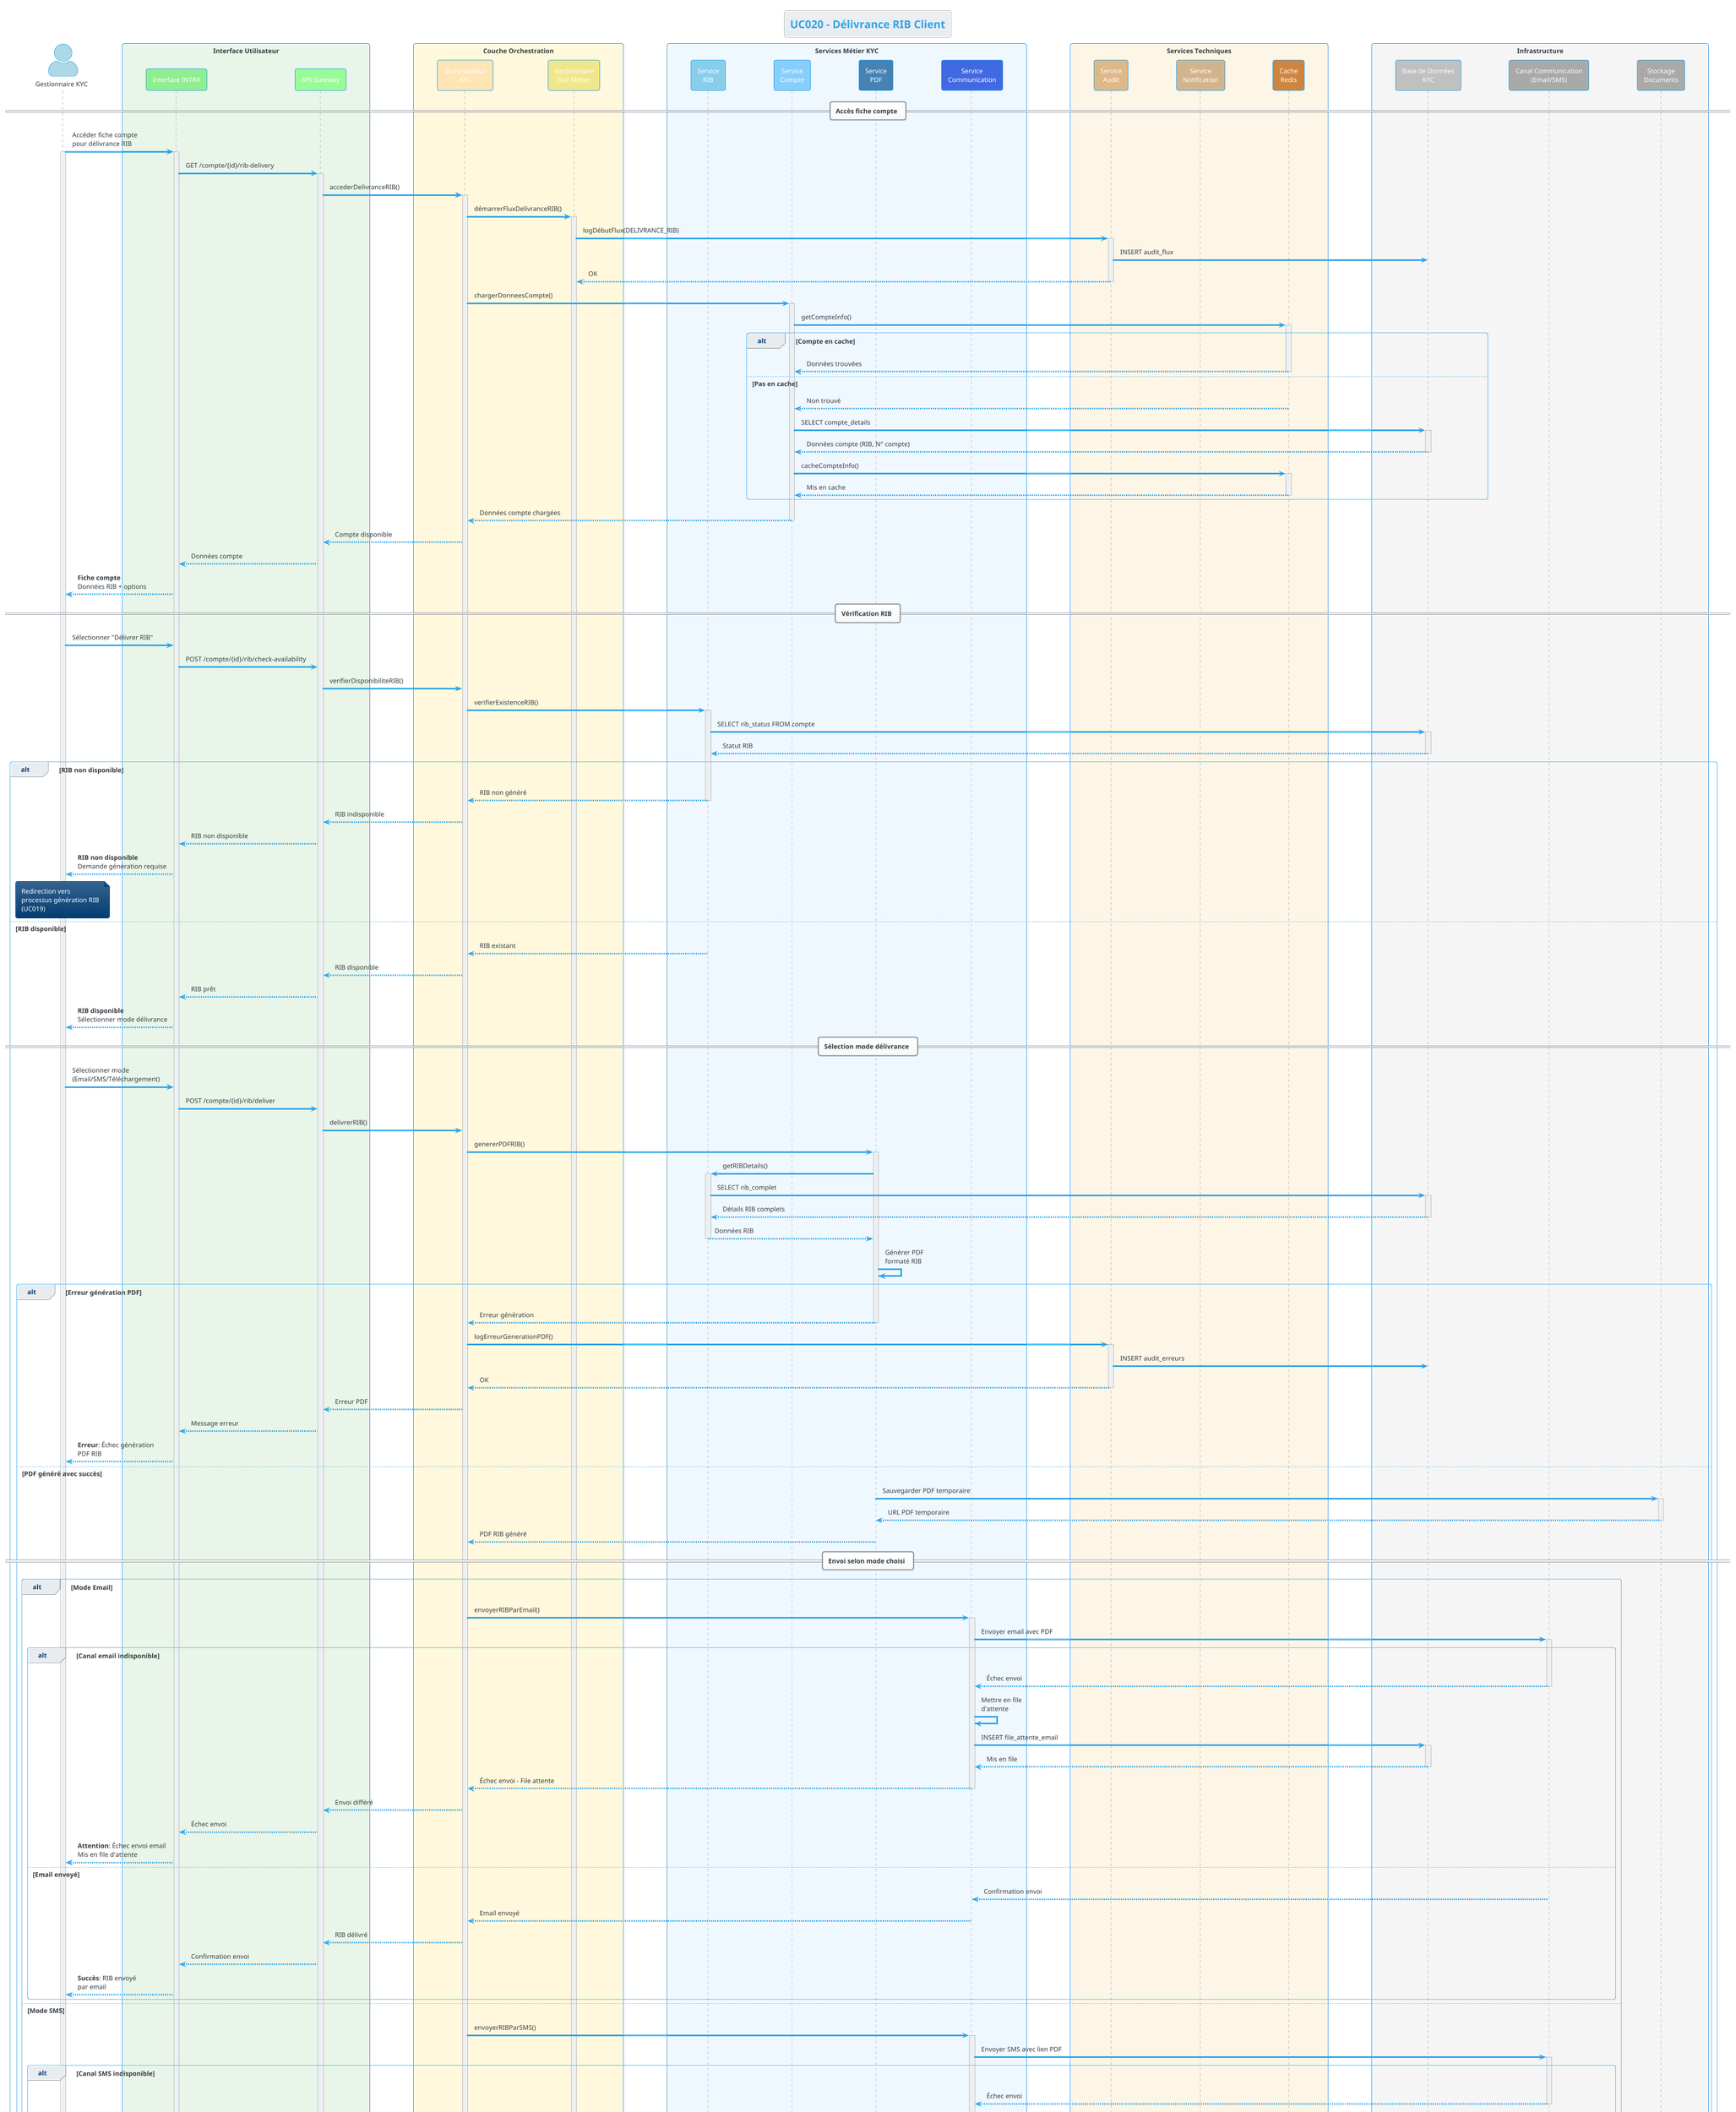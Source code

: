 @startuml UC020
!theme cerulean

title UC020 - Délivrance RIB Client
skinparam actorStyle awesome
skinparam sequenceBoxBorderColor #1E88E5
skinparam participantBackgroundColor #E3F2FD
skinparam lifeline {
    BackgroundColor #BBDEFB
}

' Acteurs externes
actor "Gestionnaire KYC" as Gestionnaire #LightBlue

' Couche présentation
box "Interface Utilisateur" #E8F5E8
    participant "Interface INTRA" as WebUI #90EE90
    participant "API Gateway" as Gateway #98FB98
end box

' Couche orchestration
box "Couche Orchestration" #FFF8DC
    participant "Orchestrateur\nKYC" as Orchestrator #FFE4B5
    participant "Gestionnaire\nFlux Métier" as FluxManager #F0E68C
end box

' Services métier
box "Services Métier KYC" #F0F8FF
    participant "Service\nRIB" as RIBService #87CEEB
    participant "Service\nCompte" as CompteService #87CEFA
    participant "Service\nPDF" as PDFService #4682B4
    participant "Service\nCommunication" as CommunicationService #4169E1
end box

' Services techniques
box "Services Techniques" #FDF5E6
    participant "Service\nAudit" as AuditService #DEB887
    participant "Service\nNotification" as NotificationService #D2B48C
    participant "Cache\nRedis" as CacheService #CD853F
end box

' Infrastructure
box "Infrastructure" #F5F5F5
    participant "Base de Données\nKYC" as DB #C0C0C0
    participant "Canal Communication\n(Email/SMS)" as Canal #A9A9A9
    participant "Stockage\nDocuments" as Storage #A9A9A9
end box

== Accès fiche compte ==

Gestionnaire -> WebUI : Accéder fiche compte\npour délivrance RIB
activate Gestionnaire
activate WebUI

WebUI -> Gateway : GET /compte/{id}/rib-delivery
activate Gateway

Gateway -> Orchestrator : accederDelivranceRIB()
activate Orchestrator

Orchestrator -> FluxManager : démarrerFluxDelivranceRIB()
activate FluxManager

FluxManager -> AuditService : logDébutFlux(DELIVRANCE_RIB)
activate AuditService
AuditService -> DB : INSERT audit_flux
AuditService --> FluxManager : OK
deactivate AuditService

' Chargement données compte
Orchestrator -> CompteService : chargerDonneesCompte()
activate CompteService

CompteService -> CacheService : getCompteInfo()
activate CacheService

alt Compte en cache
    CacheService --> CompteService : Données trouvées
    deactivate CacheService
    
else Pas en cache
    CacheService --> CompteService : Non trouvé
    deactivate CacheService
    
    CompteService -> DB : SELECT compte_details
    activate DB
    DB --> CompteService : Données compte (RIB, N° compte)
    deactivate DB
    
    CompteService -> CacheService : cacheCompteInfo()
    activate CacheService
    CacheService --> CompteService : Mis en cache
    deactivate CacheService
end

CompteService --> Orchestrator : Données compte chargées
deactivate CompteService

Orchestrator --> Gateway : Compte disponible
Gateway --> WebUI : Données compte
WebUI --> Gestionnaire : **Fiche compte**\nDonnées RIB + options

== Vérification RIB ==

Gestionnaire -> WebUI : Sélectionner "Délivrer RIB"
WebUI -> Gateway : POST /compte/{id}/rib/check-availability

Gateway -> Orchestrator : verifierDisponibiliteRIB()

Orchestrator -> RIBService : verifierExistenceRIB()
activate RIBService

RIBService -> DB : SELECT rib_status FROM compte
activate DB
DB --> RIBService : Statut RIB
deactivate DB

alt RIB non disponible
    RIBService --> Orchestrator : RIB non généré
    deactivate RIBService
    
    Orchestrator --> Gateway : RIB indisponible
    Gateway --> WebUI : RIB non disponible
    WebUI --> Gestionnaire : **RIB non disponible**\nDemande génération requise
    
    note over Gestionnaire : Redirection vers\nprocessus génération RIB\n(UC019)
    
else RIB disponible
    RIBService --> Orchestrator : RIB existant
    deactivate RIBService
    
    Orchestrator --> Gateway : RIB disponible
    Gateway --> WebUI : RIB prêt
    WebUI --> Gestionnaire : **RIB disponible**\nSélectionner mode délivrance
    
    == Sélection mode délivrance ==
    
    Gestionnaire -> WebUI : Sélectionner mode\n(Email/SMS/Téléchargement)
    WebUI -> Gateway : POST /compte/{id}/rib/deliver
    
    Gateway -> Orchestrator : delivrerRIB()
    
    ' Génération PDF RIB
    Orchestrator -> PDFService : genererPDFRIB()
    activate PDFService
    
    PDFService -> RIBService : getRIBDetails()
    activate RIBService
    RIBService -> DB : SELECT rib_complet
    activate DB
    DB --> RIBService : Détails RIB complets
    deactivate DB
    RIBService --> PDFService : Données RIB
    deactivate RIBService
    
    PDFService -> PDFService : Générer PDF\nformaté RIB
    
    alt Erreur génération PDF
        PDFService --> Orchestrator : Erreur génération
        deactivate PDFService
        
        Orchestrator -> AuditService : logErreurGenerationPDF()
        activate AuditService
        AuditService -> DB : INSERT audit_erreurs
        AuditService --> Orchestrator : OK
        deactivate AuditService
        
        Orchestrator --> Gateway : Erreur PDF
        Gateway --> WebUI : Message erreur
        WebUI --> Gestionnaire : **Erreur**: Échec génération\nPDF RIB
        
    else PDF généré avec succès
        PDFService -> Storage : Sauvegarder PDF temporaire
        activate Storage
        Storage --> PDFService : URL PDF temporaire
        deactivate Storage
        
        PDFService --> Orchestrator : PDF RIB généré
        deactivate PDFService
        
        == Envoi selon mode choisi ==
        
        alt Mode Email
            Orchestrator -> CommunicationService : envoyerRIBParEmail()
            activate CommunicationService
            
            CommunicationService -> Canal : Envoyer email avec PDF
            activate Canal
            
            alt Canal email indisponible
                Canal --> CommunicationService : Échec envoi
                deactivate Canal
                
                CommunicationService -> CommunicationService : Mettre en file\nd'attente
                CommunicationService -> DB : INSERT file_attente_email
                activate DB
                DB --> CommunicationService : Mis en file
                deactivate DB
                
                CommunicationService --> Orchestrator : Échec envoi - File attente
                deactivate CommunicationService
                
                Orchestrator --> Gateway : Envoi différé
                Gateway --> WebUI : Échec envoi
                WebUI --> Gestionnaire : **Attention**: Échec envoi email\nMis en file d'attente
                
            else Email envoyé
                Canal --> CommunicationService : Confirmation envoi
                deactivate Canal
                
                CommunicationService --> Orchestrator : Email envoyé
                deactivate CommunicationService
                
                Orchestrator --> Gateway : RIB délivré
                Gateway --> WebUI : Confirmation envoi
                WebUI --> Gestionnaire : **Succès**: RIB envoyé\npar email
            end
            
        else Mode SMS
            Orchestrator -> CommunicationService : envoyerRIBParSMS()
            activate CommunicationService
            
            CommunicationService -> Canal : Envoyer SMS avec lien PDF
            activate Canal
            
            alt Canal SMS indisponible
                Canal --> CommunicationService : Échec envoi
                deactivate Canal
                
                CommunicationService -> DB : INSERT file_attente_sms
                activate DB
                DB --> CommunicationService : Mis en file
                deactivate DB
                
                CommunicationService --> Orchestrator : Échec envoi - File attente
                deactivate CommunicationService
                
                Orchestrator --> Gateway : Envoi différé
                Gateway --> WebUI : Échec envoi
                WebUI --> Gestionnaire : **Attention**: Échec envoi SMS\nMis en file d'attente
                
            else SMS envoyé
                Canal --> CommunicationService : Confirmation envoi
                deactivate Canal
                
                CommunicationService --> Orchestrator : SMS envoyé
                deactivate CommunicationService
                
                Orchestrator --> Gateway : RIB délivré
                Gateway --> WebUI : Confirmation envoi
                WebUI --> Gestionnaire : **Succès**: RIB envoyé\npar SMS
            end
            
        else Mode Téléchargement
            Orchestrator --> Gateway : PDF disponible téléchargement
            Gateway --> WebUI : Lien téléchargement
            WebUI --> Gestionnaire : **RIB disponible**\nTéléchargement direct
        end
        
        ' Audit final
        Orchestrator -> AuditService : logDelivranceRIBReussie()
        activate AuditService
        AuditService -> DB : INSERT audit_actions
        AuditService --> Orchestrator : OK
        deactivate AuditService
    end
end

== Finalisation ==

Orchestrator -> FluxManager : terminerFluxDelivranceRIB()
FluxManager -> AuditService : logFinFlux()
activate AuditService
AuditService -> DB : UPDATE audit_flux
AuditService --> FluxManager : OK
deactivate AuditService

FluxManager --> Orchestrator : Flux terminé
deactivate FluxManager
deactivate Orchestrator

deactivate Gateway
deactivate WebUI
deactivate Gestionnaire

@enduml

